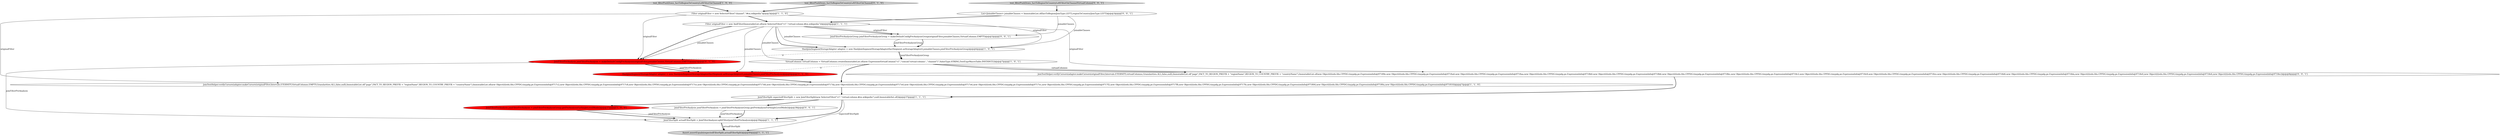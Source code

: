 digraph {
0 [style = filled, label = "JoinFilterSplit actualFilterSplit = JoinFilterAnalyzer.splitFilter(joinFilterPreAnalysis)@@@39@@@['1', '1', '1']", fillcolor = white, shape = ellipse image = "AAA0AAABBB1BBB"];
16 [style = filled, label = "JoinTestHelper.verifyCursors(adapter.makeCursors(originalFilter,Intervals.ETERNITY,virtualColumns,Granularities.ALL,false,null),ImmutableList.of(\"page\",FACT_TO_REGION_PREFIX + \"regionName\",REGION_TO_COUNTRY_PREFIX + \"countryName\"),ImmutableList.of(new Object((((edu.fdu.CPPDG.tinypdg.pe.ExpressionInfo@97189e,new Object((((edu.fdu.CPPDG.tinypdg.pe.ExpressionInfo@9718a4,new Object((((edu.fdu.CPPDG.tinypdg.pe.ExpressionInfo@9718aa,new Object((((edu.fdu.CPPDG.tinypdg.pe.ExpressionInfo@9718b0,new Object((((edu.fdu.CPPDG.tinypdg.pe.ExpressionInfo@9718b6,new Object((((edu.fdu.CPPDG.tinypdg.pe.ExpressionInfo@9718bc,new Object((((edu.fdu.CPPDG.tinypdg.pe.ExpressionInfo@9718c2,new Object((((edu.fdu.CPPDG.tinypdg.pe.ExpressionInfo@9718c8,new Object((((edu.fdu.CPPDG.tinypdg.pe.ExpressionInfo@9718ce,new Object((((edu.fdu.CPPDG.tinypdg.pe.ExpressionInfo@9718d4,new Object((((edu.fdu.CPPDG.tinypdg.pe.ExpressionInfo@9718da,new Object((((edu.fdu.CPPDG.tinypdg.pe.ExpressionInfo@9718e0,new Object((((edu.fdu.CPPDG.tinypdg.pe.ExpressionInfo@9718e6,new Object((((edu.fdu.CPPDG.tinypdg.pe.ExpressionInfo@9718ec))@@@8@@@['0', '0', '1']", fillcolor = white, shape = ellipse image = "AAA0AAABBB3BBB"];
17 [style = filled, label = "JoinFilterPreAnalysisGroup joinFilterPreAnalysisGroup = makeDefaultConfigPreAnalysisGroup(originalFilter,joinableClauses,VirtualColumns.EMPTY)@@@5@@@['0', '0', '1']", fillcolor = white, shape = ellipse image = "AAA0AAABBB3BBB"];
8 [style = filled, label = "JoinTestHelper.verifyCursors(adapter.makeCursors(originalFilter,Intervals.ETERNITY,VirtualColumns.EMPTY,Granularities.ALL,false,null),ImmutableList.of(\"page\",FACT_TO_REGION_PREFIX + \"regionName\",REGION_TO_COUNTRY_PREFIX + \"countryName\"),ImmutableList.of(new Object((((edu.fdu.CPPDG.tinypdg.pe.ExpressionInfo@9717c2,new Object((((edu.fdu.CPPDG.tinypdg.pe.ExpressionInfo@9717c8,new Object((((edu.fdu.CPPDG.tinypdg.pe.ExpressionInfo@9717ce,new Object((((edu.fdu.CPPDG.tinypdg.pe.ExpressionInfo@9717d4,new Object((((edu.fdu.CPPDG.tinypdg.pe.ExpressionInfo@9717da,new Object((((edu.fdu.CPPDG.tinypdg.pe.ExpressionInfo@9717e0,new Object((((edu.fdu.CPPDG.tinypdg.pe.ExpressionInfo@9717e6,new Object((((edu.fdu.CPPDG.tinypdg.pe.ExpressionInfo@9717ec,new Object((((edu.fdu.CPPDG.tinypdg.pe.ExpressionInfo@9717f2,new Object((((edu.fdu.CPPDG.tinypdg.pe.ExpressionInfo@9717f8,new Object((((edu.fdu.CPPDG.tinypdg.pe.ExpressionInfo@9717fe,new Object((((edu.fdu.CPPDG.tinypdg.pe.ExpressionInfo@971804,new Object((((edu.fdu.CPPDG.tinypdg.pe.ExpressionInfo@97180a,new Object((((edu.fdu.CPPDG.tinypdg.pe.ExpressionInfo@971810))@@@7@@@['1', '1', '0']", fillcolor = white, shape = ellipse image = "AAA0AAABBB1BBB"];
10 [style = filled, label = "JoinFilterPreAnalysis joinFilterPreAnalysis = makeDefaultConfigPreAnalysis(originalFilter,joinableClauses,VirtualColumns.EMPTY)@@@5@@@['0', '1', '0']", fillcolor = red, shape = ellipse image = "AAA1AAABBB2BBB"];
9 [style = filled, label = "Filter originalFilter = new SelectorFilter(\"channel\",\"#en.wikipedia\")@@@3@@@['1', '1', '0']", fillcolor = white, shape = ellipse image = "AAA0AAABBB1BBB"];
1 [style = filled, label = "Assert.assertEquals(expectedFilterSplit,actualFilterSplit)@@@40@@@['1', '1', '1']", fillcolor = lightgray, shape = ellipse image = "AAA0AAABBB1BBB"];
6 [style = filled, label = "JoinFilterSplit expectedFilterSplit = new JoinFilterSplit(new SelectorFilter(\"v1\",\"virtual-column-#en.wikipedia\"),null,ImmutableSet.of())@@@37@@@['1', '1', '1']", fillcolor = white, shape = ellipse image = "AAA0AAABBB1BBB"];
12 [style = filled, label = "test_filterPushDown_factToRegionToCountryLeftFilterOnChannel['0', '1', '0']", fillcolor = lightgray, shape = diamond image = "AAA0AAABBB2BBB"];
7 [style = filled, label = "JoinFilterPreAnalysis joinFilterPreAnalysis = joinFilterPreAnalysisGroup.getPreAnalysisForSingleLevelMode()@@@37@@@['1', '0', '0']", fillcolor = red, shape = ellipse image = "AAA1AAABBB1BBB"];
3 [style = filled, label = "VirtualColumns virtualColumns = VirtualColumns.create(ImmutableList.of(new ExpressionVirtualColumn(\"v1\",\"concat('virtual-column-', \"channel\")\",ValueType.STRING,TestExprMacroTable.INSTANCE)))@@@7@@@['1', '0', '1']", fillcolor = white, shape = ellipse image = "AAA0AAABBB1BBB"];
14 [style = filled, label = "List<JoinableClause> joinableClauses = ImmutableList.of(factToRegion(JoinType.LEFT),regionToCountry(JoinType.LEFT))@@@3@@@['0', '0', '1']", fillcolor = white, shape = ellipse image = "AAA0AAABBB3BBB"];
4 [style = filled, label = "Filter originalFilter = new AndFilter(ImmutableList.of(new SelectorFilter(\"v1\",\"virtual-column-#en.wikipedia\")))@@@4@@@['1', '1', '1']", fillcolor = white, shape = ellipse image = "AAA0AAABBB1BBB"];
15 [style = filled, label = "JoinFilterPreAnalysis joinFilterPreAnalysis = joinFilterPreAnalysisGroup.getPreAnalysisForSingleLevelMode()@@@38@@@['0', '0', '1']", fillcolor = white, shape = ellipse image = "AAA0AAABBB3BBB"];
5 [style = filled, label = "test_filterPushDown_factToRegionToCountryLeftFilterOnChannel['1', '0', '0']", fillcolor = lightgray, shape = diamond image = "AAA0AAABBB1BBB"];
11 [style = filled, label = "HashJoinSegmentStorageAdapter adapter = new HashJoinSegmentStorageAdapter(factSegment.asStorageAdapter(),joinableClauses,joinFilterPreAnalysis)@@@6@@@['0', '1', '0']", fillcolor = red, shape = ellipse image = "AAA1AAABBB2BBB"];
2 [style = filled, label = "HashJoinSegmentStorageAdapter adapter = new HashJoinSegmentStorageAdapter(factSegment.asStorageAdapter(),joinableClauses,joinFilterPreAnalysisGroup)@@@6@@@['1', '0', '1']", fillcolor = white, shape = ellipse image = "AAA0AAABBB1BBB"];
13 [style = filled, label = "test_filterPushDown_factToRegionToCountryLeftFilterOnChannelVirtualColumn['0', '0', '1']", fillcolor = lightgray, shape = diamond image = "AAA0AAABBB3BBB"];
17->2 [style = solid, label="joinFilterPreAnalysisGroup"];
4->10 [style = bold, label=""];
0->1 [style = solid, label="actualFilterSplit"];
4->17 [style = bold, label=""];
5->9 [style = bold, label=""];
2->3 [style = solid, label="joinFilterPreAnalysisGroup"];
16->6 [style = bold, label=""];
9->4 [style = bold, label=""];
2->3 [style = bold, label=""];
9->2 [style = solid, label="originalFilter"];
4->17 [style = solid, label="originalFilter"];
4->16 [style = solid, label="originalFilter"];
14->2 [style = solid, label="joinableClauses"];
8->6 [style = bold, label=""];
7->0 [style = bold, label=""];
6->0 [style = bold, label=""];
4->2 [style = bold, label=""];
15->0 [style = solid, label="joinFilterPreAnalysis"];
3->16 [style = bold, label=""];
9->8 [style = solid, label="originalFilter"];
12->9 [style = bold, label=""];
14->17 [style = solid, label="joinableClauses"];
6->15 [style = bold, label=""];
2->10 [style = dashed, label="0"];
4->11 [style = solid, label="joinableClauses"];
17->2 [style = bold, label=""];
9->10 [style = solid, label="originalFilter"];
0->1 [style = bold, label=""];
3->8 [style = bold, label=""];
15->0 [style = bold, label=""];
4->10 [style = solid, label="joinableClauses"];
7->0 [style = solid, label="joinFilterPreAnalysis"];
3->16 [style = solid, label="virtualColumns"];
11->8 [style = bold, label=""];
10->0 [style = solid, label="joinFilterPreAnalysis"];
4->2 [style = solid, label="joinableClauses"];
6->7 [style = bold, label=""];
3->11 [style = dashed, label="0"];
13->14 [style = bold, label=""];
6->1 [style = solid, label="expectedFilterSplit"];
4->3 [style = solid, label="joinableClauses"];
10->11 [style = solid, label="joinFilterPreAnalysis"];
14->4 [style = bold, label=""];
10->11 [style = bold, label=""];
}
